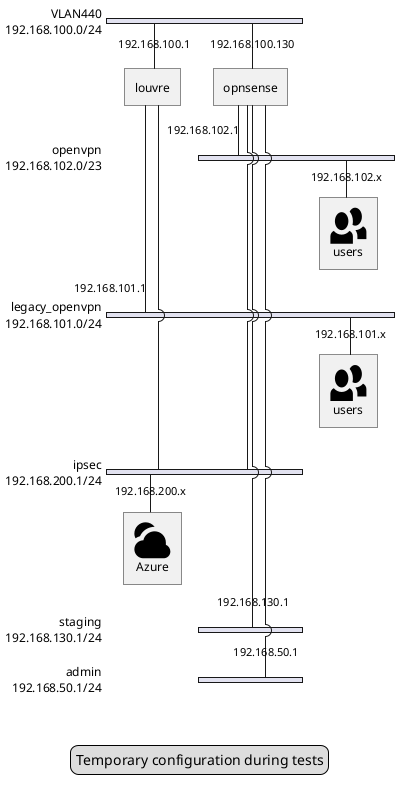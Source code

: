 @startuml "vpn temporary"
nwdiag {

    network VLAN440 {
        address = "192.168.100.0/24"

        louvre [address = "192.168.100.1"]
        opnsense [address = "192.168.100.130"]

    }


    network openvpn {
        address = "192.168.102.0/23"

        opnsense [address = "192.168.102.1"]

        user [address="192.168.102.x" description = "<&people*4.5>\n users"];
    }

    network legacy_openvpn {
        address = "192.168.101.0/24"

        louvre [address = "192.168.101.1"]
        users [address="192.168.101.x" description = "<&people*4.5>\n users"];
    }

    network ipsec {
        address = "192.168.200.1/24"

        azure_nodes [address="192.168.200.x" description = "<&cloudy*4.5>\n Azure"]

        louvre
        opnsense
    }

    network staging {
        address = "192.168.130.1/24"

        opnsense [address="192.168.130.1"]
    }

    network admin {
        address = "192.168.50.1/24"

        opnsense [address="192.168.50.1"]
    }

    legend
    Temporary configuration during tests
    end legend
}

@enduml
